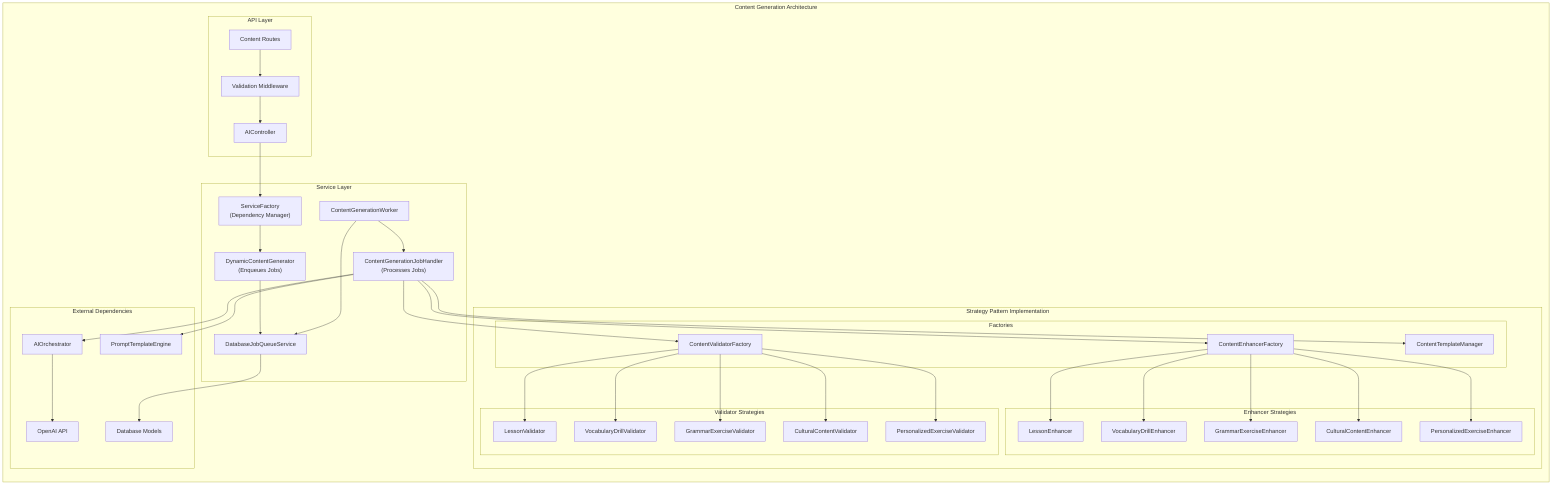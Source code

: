 graph TB
    subgraph "Content Generation Architecture"
        direction TB
        
        subgraph "API Layer"
            AIController["AIController"]
            ContentRoutes["Content Routes"]
            ValidationMiddleware["Validation Middleware"]
        end

        subgraph "Service Layer"
            DynamicContentGenerator["DynamicContentGenerator<br/>(Enqueues Jobs)"]
            JobQueueService["DatabaseJobQueueService"]
            ContentGenerationWorker["ContentGenerationWorker"]
            ContentGenerationJobHandler["ContentGenerationJobHandler<br/>(Processes Jobs)"]
            ServiceFactory["ServiceFactory<br/>(Dependency Manager)"]
        end

        subgraph "Strategy Pattern Implementation"
            direction LR
            
            subgraph "Factories"
                ValidatorFactory["ContentValidatorFactory"]
                EnhancerFactory["ContentEnhancerFactory"]
                TemplateManager["ContentTemplateManager"]
            end

            subgraph "Validator Strategies"
                LessonVal["LessonValidator"]
                VocabVal["VocabularyDrillValidator"]
                GrammarVal["GrammarExerciseValidator"]
                CulturalVal["CulturalContentValidator"]
                PersonalVal["PersonalizedExerciseValidator"]
            end

            subgraph "Enhancer Strategies"
                LessonEnh["LessonEnhancer"]
                VocabEnh["VocabularyDrillEnhancer"]
                GrammarEnh["GrammarExerciseEnhancer"]
                CulturalEnh["CulturalContentEnhancer"]
                PersonalEnh["PersonalizedExerciseEnhancer"]
            end
        end

        subgraph "External Dependencies"
            AIOrchestrator["AIOrchestrator"]
            PromptEngine["PromptTemplateEngine"]
            Database["Database Models"]
            OpenAI["OpenAI API"]
        end

        %% API Layer connections
        ContentRoutes --> ValidationMiddleware
        ValidationMiddleware --> AIController
        AIController --> ServiceFactory

        %% Service Layer connections
        ServiceFactory --> DynamicContentGenerator
        DynamicContentGenerator --> JobQueueService
        ContentGenerationWorker --> JobQueueService
        ContentGenerationWorker --> ContentGenerationJobHandler
        ContentGenerationJobHandler --> ValidatorFactory
        ContentGenerationJobHandler --> EnhancerFactory
        ContentGenerationJobHandler --> TemplateManager
        ContentGenerationJobHandler --> AIOrchestrator
        ContentGenerationJobHandler --> PromptEngine

        %% Factory connections
        ValidatorFactory --> LessonVal
        ValidatorFactory --> VocabVal
        ValidatorFactory --> GrammarVal
        ValidatorFactory --> CulturalVal
        ValidatorFactory --> PersonalVal

        EnhancerFactory --> LessonEnh
        EnhancerFactory --> VocabEnh
        EnhancerFactory --> GrammarEnh
        EnhancerFactory --> CulturalEnh
        EnhancerFactory --> PersonalEnh

        %% External dependencies
        AIOrchestrator --> OpenAI
        JobQueueService --> Database
end